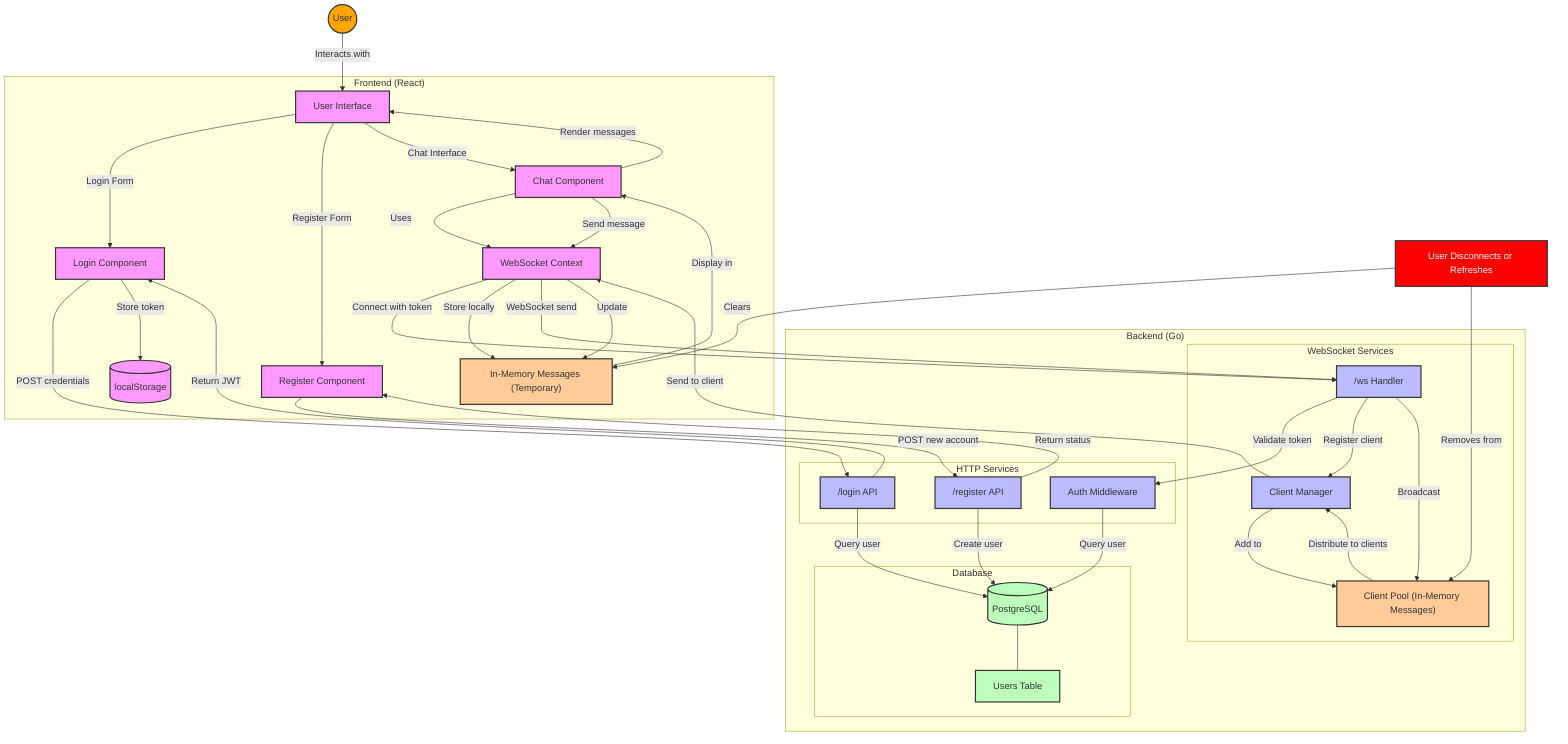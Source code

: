 flowchart TB
    %% Frontend Components
    User((User))
    subgraph "Frontend (React)"
        UI[User Interface]
        LoginComp[Login Component]
        RegisterComp[Register Component]
        ChatComp[Chat Component]
        WSContext[WebSocket Context]
        LocalStorage[(localStorage)]
        MessageState["In-Memory Messages (Temporary)"]
    end
    
    %% Backend Components
    subgraph "Backend (Go)"
        subgraph "HTTP Services"
            LoginAPI["/login API"]
            RegisterAPI["/register API"]
            AuthMW[Auth Middleware]
        end
        
        subgraph "WebSocket Services"
            WSHandler["/ws Handler"]
            ClientMgr[Client Manager]
            Pool["Client Pool (In-Memory Messages)"]
        end
        
        subgraph "Database"
            DB[(PostgreSQL)]
            UserTable[Users Table]
        end
    end
    
    %% User Interactions
    User -->|Interacts with| UI
    UI -->|Login Form| LoginComp
    UI -->|Register Form| RegisterComp
    UI -->|Chat Interface| ChatComp
    
    %% Authentication Flow
    LoginComp -->|POST credentials| LoginAPI
    RegisterComp -->|POST new account| RegisterAPI
    LoginAPI -->|Query user| DB
    RegisterAPI -->|Create user| DB
    LoginAPI -->|Return JWT| LoginComp
    RegisterAPI -->|Return status| RegisterComp
    LoginComp -->|Store token| LocalStorage
    
    %% WebSocket Flow
    ChatComp -->|Uses| WSContext
    WSContext -->|Connect with token| WSHandler
    WSHandler -->|Validate token| AuthMW
    AuthMW -->|Query user| DB
    WSHandler -->|Register client| ClientMgr
    ClientMgr -->|Add to| Pool
    
    %% Message Flow (Ephemeral)
    ChatComp -->|Send message| WSContext
    WSContext -->|Store locally| MessageState
    WSContext -->|WebSocket send| WSHandler
    WSHandler -->|Broadcast| Pool
    Pool -->|Distribute to clients| ClientMgr
    ClientMgr -->|Send to client| WSContext
    WSContext -->|Update| MessageState
    MessageState -->|Display in| ChatComp
    ChatComp -->|Render messages| UI
    
    %% Message Loss Events
    Disconnect[User Disconnects or Refreshes]
    Disconnect -->|Clears| MessageState
    Disconnect -->|Removes from| Pool
    
    %% Database Relationships
    DB --- UserTable
    
    %% Styling
    classDef frontend fill:#f9f,stroke:#333,stroke-width:2px
    classDef backend fill:#bbf,stroke:#333,stroke-width:2px
    classDef database fill:#bfb,stroke:#333,stroke-width:2px
    classDef ephemeral fill:#ffcc99,stroke:#333,stroke-width:2px
    classDef user fill:orange,stroke:#333,stroke-width:2px
    classDef event fill:red,stroke:#333,stroke-width:2px,color:white
    
    class User,UI,LoginComp,RegisterComp,ChatComp,WSContext,LocalStorage frontend
    class LoginAPI,RegisterAPI,AuthMW,WSHandler,ClientMgr,Pool backend
    class DB,UserTable database
    class User user
    class MessageState,Pool ephemeral
    class Disconnect event